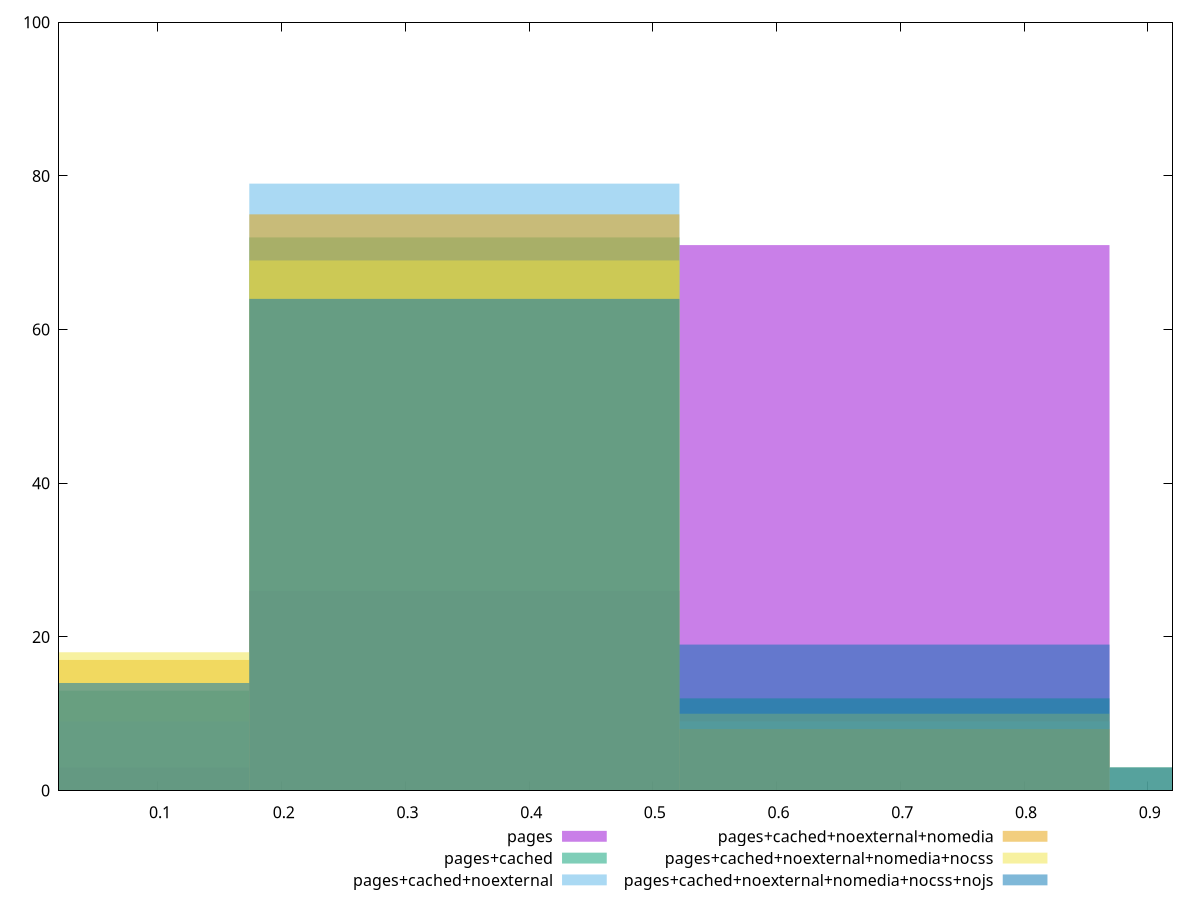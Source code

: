reset

$pages <<EOF
0.3476296791859589 26
0.6952593583719178 71
0 3
EOF

$pagesCached <<EOF
0.3476296791859589 72
1.0428890375578765 3
0.6952593583719178 12
0 13
EOF

$pagesCachedNoexternal <<EOF
0.3476296791859589 79
0.6952593583719178 9
0 9
1.0428890375578765 3
EOF

$pagesCachedNoexternalNomedia <<EOF
0.3476296791859589 75
0.6952593583719178 8
0 17
EOF

$pagesCachedNoexternalNomediaNocss <<EOF
0.3476296791859589 69
1.0428890375578765 3
0.6952593583719178 10
0 18
EOF

$pagesCachedNoexternalNomediaNocssNojs <<EOF
0.3476296791859589 64
0 14
0.6952593583719178 19
1.0428890375578765 3
EOF

set key outside below
set boxwidth 0.3476296791859589
set xrange [0.02:0.92]
set yrange [0:100]
set trange [0:100]
set style fill transparent solid 0.5 noborder
set terminal svg size 640, 540 enhanced background rgb 'white'
set output "reprap/first-meaningful-paint/comparison/histogram/all_score.svg"

plot $pages title "pages" with boxes, \
     $pagesCached title "pages+cached" with boxes, \
     $pagesCachedNoexternal title "pages+cached+noexternal" with boxes, \
     $pagesCachedNoexternalNomedia title "pages+cached+noexternal+nomedia" with boxes, \
     $pagesCachedNoexternalNomediaNocss title "pages+cached+noexternal+nomedia+nocss" with boxes, \
     $pagesCachedNoexternalNomediaNocssNojs title "pages+cached+noexternal+nomedia+nocss+nojs" with boxes

reset
